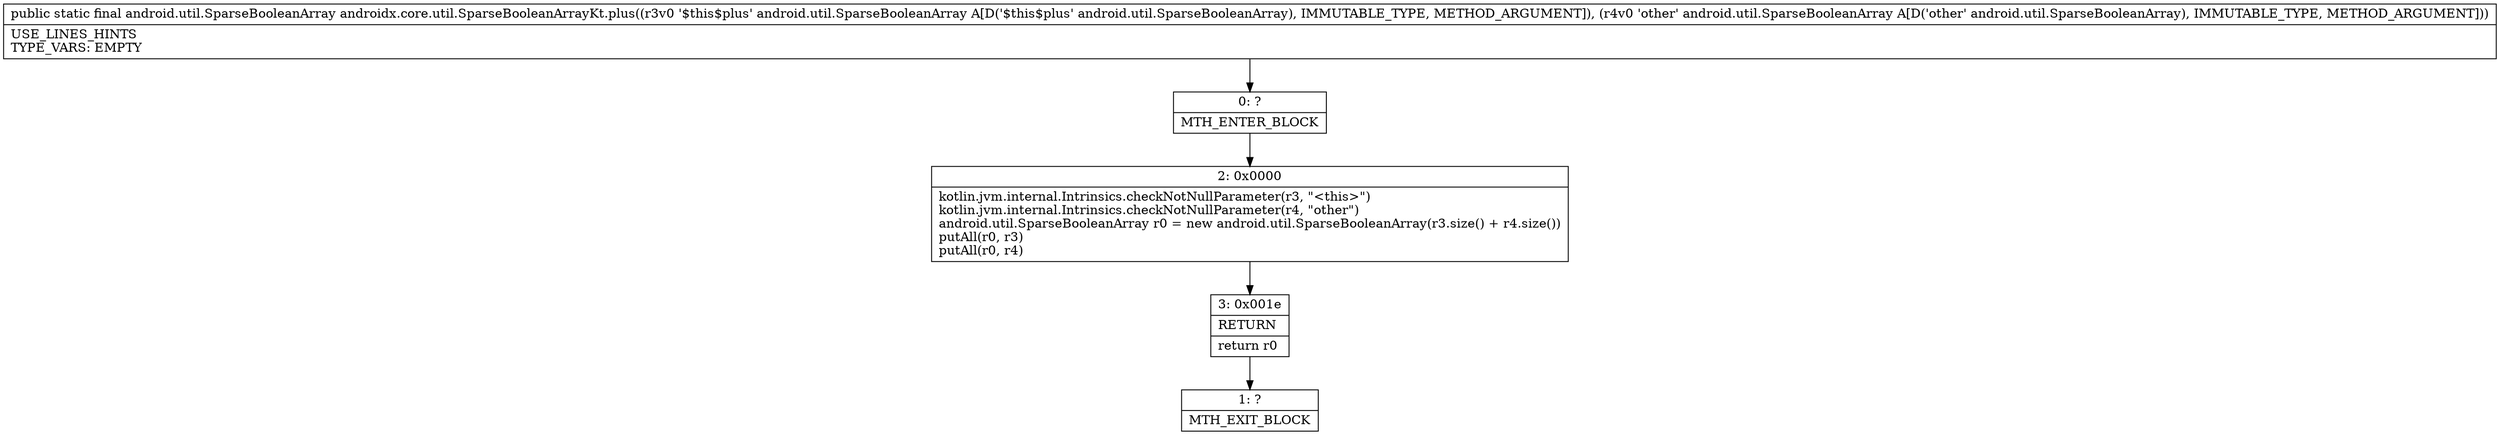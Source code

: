 digraph "CFG forandroidx.core.util.SparseBooleanArrayKt.plus(Landroid\/util\/SparseBooleanArray;Landroid\/util\/SparseBooleanArray;)Landroid\/util\/SparseBooleanArray;" {
Node_0 [shape=record,label="{0\:\ ?|MTH_ENTER_BLOCK\l}"];
Node_2 [shape=record,label="{2\:\ 0x0000|kotlin.jvm.internal.Intrinsics.checkNotNullParameter(r3, \"\<this\>\")\lkotlin.jvm.internal.Intrinsics.checkNotNullParameter(r4, \"other\")\landroid.util.SparseBooleanArray r0 = new android.util.SparseBooleanArray(r3.size() + r4.size())\lputAll(r0, r3)\lputAll(r0, r4)\l}"];
Node_3 [shape=record,label="{3\:\ 0x001e|RETURN\l|return r0\l}"];
Node_1 [shape=record,label="{1\:\ ?|MTH_EXIT_BLOCK\l}"];
MethodNode[shape=record,label="{public static final android.util.SparseBooleanArray androidx.core.util.SparseBooleanArrayKt.plus((r3v0 '$this$plus' android.util.SparseBooleanArray A[D('$this$plus' android.util.SparseBooleanArray), IMMUTABLE_TYPE, METHOD_ARGUMENT]), (r4v0 'other' android.util.SparseBooleanArray A[D('other' android.util.SparseBooleanArray), IMMUTABLE_TYPE, METHOD_ARGUMENT]))  | USE_LINES_HINTS\lTYPE_VARS: EMPTY\l}"];
MethodNode -> Node_0;Node_0 -> Node_2;
Node_2 -> Node_3;
Node_3 -> Node_1;
}

